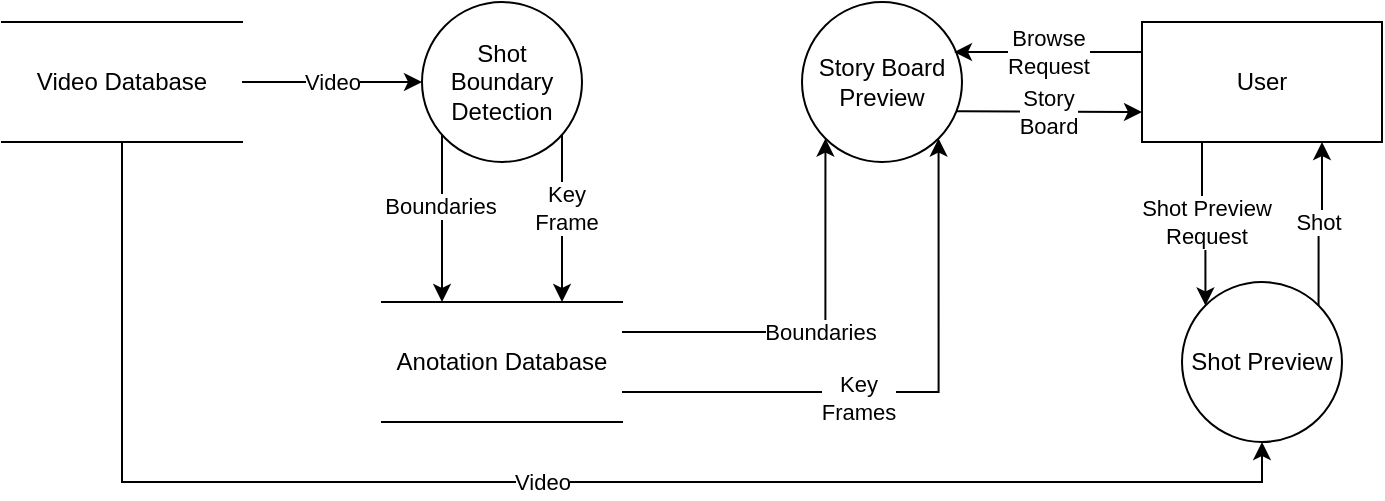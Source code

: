 <mxfile version="16.5.6" type="github">
  <diagram id="aX5-ddxZ7pZE388sP6-i" name="Page-1">
    <mxGraphModel dx="1240" dy="631" grid="1" gridSize="10" guides="1" tooltips="1" connect="1" arrows="1" fold="1" page="1" pageScale="1" pageWidth="827" pageHeight="1169" math="0" shadow="0">
      <root>
        <mxCell id="0" />
        <mxCell id="1" parent="0" />
        <mxCell id="nkT8HIHJ3KKQapErit86-8" value="Video" style="edgeStyle=orthogonalEdgeStyle;rounded=0;orthogonalLoop=1;jettySize=auto;html=1;" parent="1" source="nkT8HIHJ3KKQapErit86-1" target="nkT8HIHJ3KKQapErit86-2" edge="1">
          <mxGeometry relative="1" as="geometry" />
        </mxCell>
        <mxCell id="nkT8HIHJ3KKQapErit86-9" value="Video" style="edgeStyle=orthogonalEdgeStyle;rounded=0;orthogonalLoop=1;jettySize=auto;html=1;entryX=0.5;entryY=1;entryDx=0;entryDy=0;" parent="1" source="nkT8HIHJ3KKQapErit86-1" target="nkT8HIHJ3KKQapErit86-6" edge="1">
          <mxGeometry relative="1" as="geometry">
            <Array as="points">
              <mxPoint x="130" y="300" />
              <mxPoint x="700" y="300" />
            </Array>
          </mxGeometry>
        </mxCell>
        <mxCell id="nkT8HIHJ3KKQapErit86-1" value="Video Database" style="shape=partialRectangle;whiteSpace=wrap;html=1;left=0;right=0;fillColor=none;" parent="1" vertex="1">
          <mxGeometry x="70" y="70" width="120" height="60" as="geometry" />
        </mxCell>
        <mxCell id="nkT8HIHJ3KKQapErit86-12" style="edgeStyle=orthogonalEdgeStyle;rounded=0;orthogonalLoop=1;jettySize=auto;html=1;exitX=0.125;exitY=0.831;exitDx=0;exitDy=0;entryX=0.25;entryY=0;entryDx=0;entryDy=0;exitPerimeter=0;" parent="1" source="nkT8HIHJ3KKQapErit86-2" target="nkT8HIHJ3KKQapErit86-3" edge="1">
          <mxGeometry relative="1" as="geometry">
            <Array as="points" />
          </mxGeometry>
        </mxCell>
        <mxCell id="nkT8HIHJ3KKQapErit86-14" value="Boundaries" style="edgeLabel;html=1;align=center;verticalAlign=middle;resizable=0;points=[];" parent="nkT8HIHJ3KKQapErit86-12" vertex="1" connectable="0">
          <mxGeometry x="-0.144" y="-1" relative="1" as="geometry">
            <mxPoint as="offset" />
          </mxGeometry>
        </mxCell>
        <mxCell id="nkT8HIHJ3KKQapErit86-13" style="edgeStyle=orthogonalEdgeStyle;rounded=0;orthogonalLoop=1;jettySize=auto;html=1;exitX=0.875;exitY=0.826;exitDx=0;exitDy=0;entryX=0.75;entryY=0;entryDx=0;entryDy=0;exitPerimeter=0;" parent="1" source="nkT8HIHJ3KKQapErit86-2" target="nkT8HIHJ3KKQapErit86-3" edge="1">
          <mxGeometry relative="1" as="geometry">
            <Array as="points" />
          </mxGeometry>
        </mxCell>
        <mxCell id="nkT8HIHJ3KKQapErit86-15" value="Key&lt;br&gt;Frame" style="edgeLabel;html=1;align=center;verticalAlign=middle;resizable=0;points=[];" parent="nkT8HIHJ3KKQapErit86-13" vertex="1" connectable="0">
          <mxGeometry x="-0.12" y="2" relative="1" as="geometry">
            <mxPoint as="offset" />
          </mxGeometry>
        </mxCell>
        <mxCell id="nkT8HIHJ3KKQapErit86-2" value="Shot Boundary Detection" style="ellipse;whiteSpace=wrap;html=1;aspect=fixed;" parent="1" vertex="1">
          <mxGeometry x="280" y="60" width="80" height="80" as="geometry" />
        </mxCell>
        <mxCell id="nkT8HIHJ3KKQapErit86-16" style="edgeStyle=orthogonalEdgeStyle;rounded=0;orthogonalLoop=1;jettySize=auto;html=1;exitX=1;exitY=0.75;exitDx=0;exitDy=0;entryX=1;entryY=1;entryDx=0;entryDy=0;" parent="1" source="nkT8HIHJ3KKQapErit86-3" target="nkT8HIHJ3KKQapErit86-4" edge="1">
          <mxGeometry relative="1" as="geometry" />
        </mxCell>
        <mxCell id="nkT8HIHJ3KKQapErit86-17" value="Key&lt;br&gt;Frames" style="edgeLabel;html=1;align=center;verticalAlign=middle;resizable=0;points=[];" parent="nkT8HIHJ3KKQapErit86-16" vertex="1" connectable="0">
          <mxGeometry x="-0.172" y="-3" relative="1" as="geometry">
            <mxPoint as="offset" />
          </mxGeometry>
        </mxCell>
        <mxCell id="nkT8HIHJ3KKQapErit86-18" value="Boundaries" style="edgeStyle=orthogonalEdgeStyle;rounded=0;orthogonalLoop=1;jettySize=auto;html=1;exitX=1;exitY=0.25;exitDx=0;exitDy=0;entryX=0;entryY=1;entryDx=0;entryDy=0;" parent="1" source="nkT8HIHJ3KKQapErit86-3" target="nkT8HIHJ3KKQapErit86-4" edge="1">
          <mxGeometry relative="1" as="geometry">
            <Array as="points">
              <mxPoint x="482" y="225" />
            </Array>
          </mxGeometry>
        </mxCell>
        <mxCell id="nkT8HIHJ3KKQapErit86-3" value="Anotation Database" style="shape=partialRectangle;whiteSpace=wrap;html=1;left=0;right=0;fillColor=none;" parent="1" vertex="1">
          <mxGeometry x="260" y="210" width="120" height="60" as="geometry" />
        </mxCell>
        <mxCell id="nkT8HIHJ3KKQapErit86-20" value="Story&lt;br&gt;Board" style="edgeStyle=orthogonalEdgeStyle;rounded=0;orthogonalLoop=1;jettySize=auto;html=1;exitX=0.958;exitY=0.683;exitDx=0;exitDy=0;entryX=0;entryY=0.75;entryDx=0;entryDy=0;exitPerimeter=0;" parent="1" source="nkT8HIHJ3KKQapErit86-4" target="nkT8HIHJ3KKQapErit86-5" edge="1">
          <mxGeometry relative="1" as="geometry">
            <Array as="points">
              <mxPoint x="550" y="115" />
            </Array>
          </mxGeometry>
        </mxCell>
        <mxCell id="nkT8HIHJ3KKQapErit86-4" value="Story Board Preview" style="ellipse;whiteSpace=wrap;html=1;aspect=fixed;" parent="1" vertex="1">
          <mxGeometry x="470" y="60" width="80" height="80" as="geometry" />
        </mxCell>
        <mxCell id="nkT8HIHJ3KKQapErit86-19" value="Browse&lt;br&gt;Request" style="edgeStyle=orthogonalEdgeStyle;rounded=0;orthogonalLoop=1;jettySize=auto;html=1;exitX=0;exitY=0.25;exitDx=0;exitDy=0;entryX=0.95;entryY=0.313;entryDx=0;entryDy=0;entryPerimeter=0;" parent="1" source="nkT8HIHJ3KKQapErit86-5" target="nkT8HIHJ3KKQapErit86-4" edge="1">
          <mxGeometry relative="1" as="geometry" />
        </mxCell>
        <mxCell id="nkT8HIHJ3KKQapErit86-22" value="Shot Preview&lt;br&gt;Request" style="edgeStyle=orthogonalEdgeStyle;rounded=0;orthogonalLoop=1;jettySize=auto;html=1;exitX=0.25;exitY=1;exitDx=0;exitDy=0;entryX=0;entryY=0;entryDx=0;entryDy=0;" parent="1" source="nkT8HIHJ3KKQapErit86-5" target="nkT8HIHJ3KKQapErit86-6" edge="1">
          <mxGeometry relative="1" as="geometry" />
        </mxCell>
        <mxCell id="nkT8HIHJ3KKQapErit86-5" value="User" style="rounded=0;whiteSpace=wrap;html=1;" parent="1" vertex="1">
          <mxGeometry x="640" y="70" width="120" height="60" as="geometry" />
        </mxCell>
        <mxCell id="nkT8HIHJ3KKQapErit86-21" value="Shot" style="edgeStyle=orthogonalEdgeStyle;rounded=0;orthogonalLoop=1;jettySize=auto;html=1;exitX=1;exitY=0;exitDx=0;exitDy=0;entryX=0.75;entryY=1;entryDx=0;entryDy=0;" parent="1" source="nkT8HIHJ3KKQapErit86-6" target="nkT8HIHJ3KKQapErit86-5" edge="1">
          <mxGeometry relative="1" as="geometry" />
        </mxCell>
        <mxCell id="nkT8HIHJ3KKQapErit86-6" value="Shot Preview" style="ellipse;whiteSpace=wrap;html=1;aspect=fixed;" parent="1" vertex="1">
          <mxGeometry x="660" y="200" width="80" height="80" as="geometry" />
        </mxCell>
      </root>
    </mxGraphModel>
  </diagram>
</mxfile>
